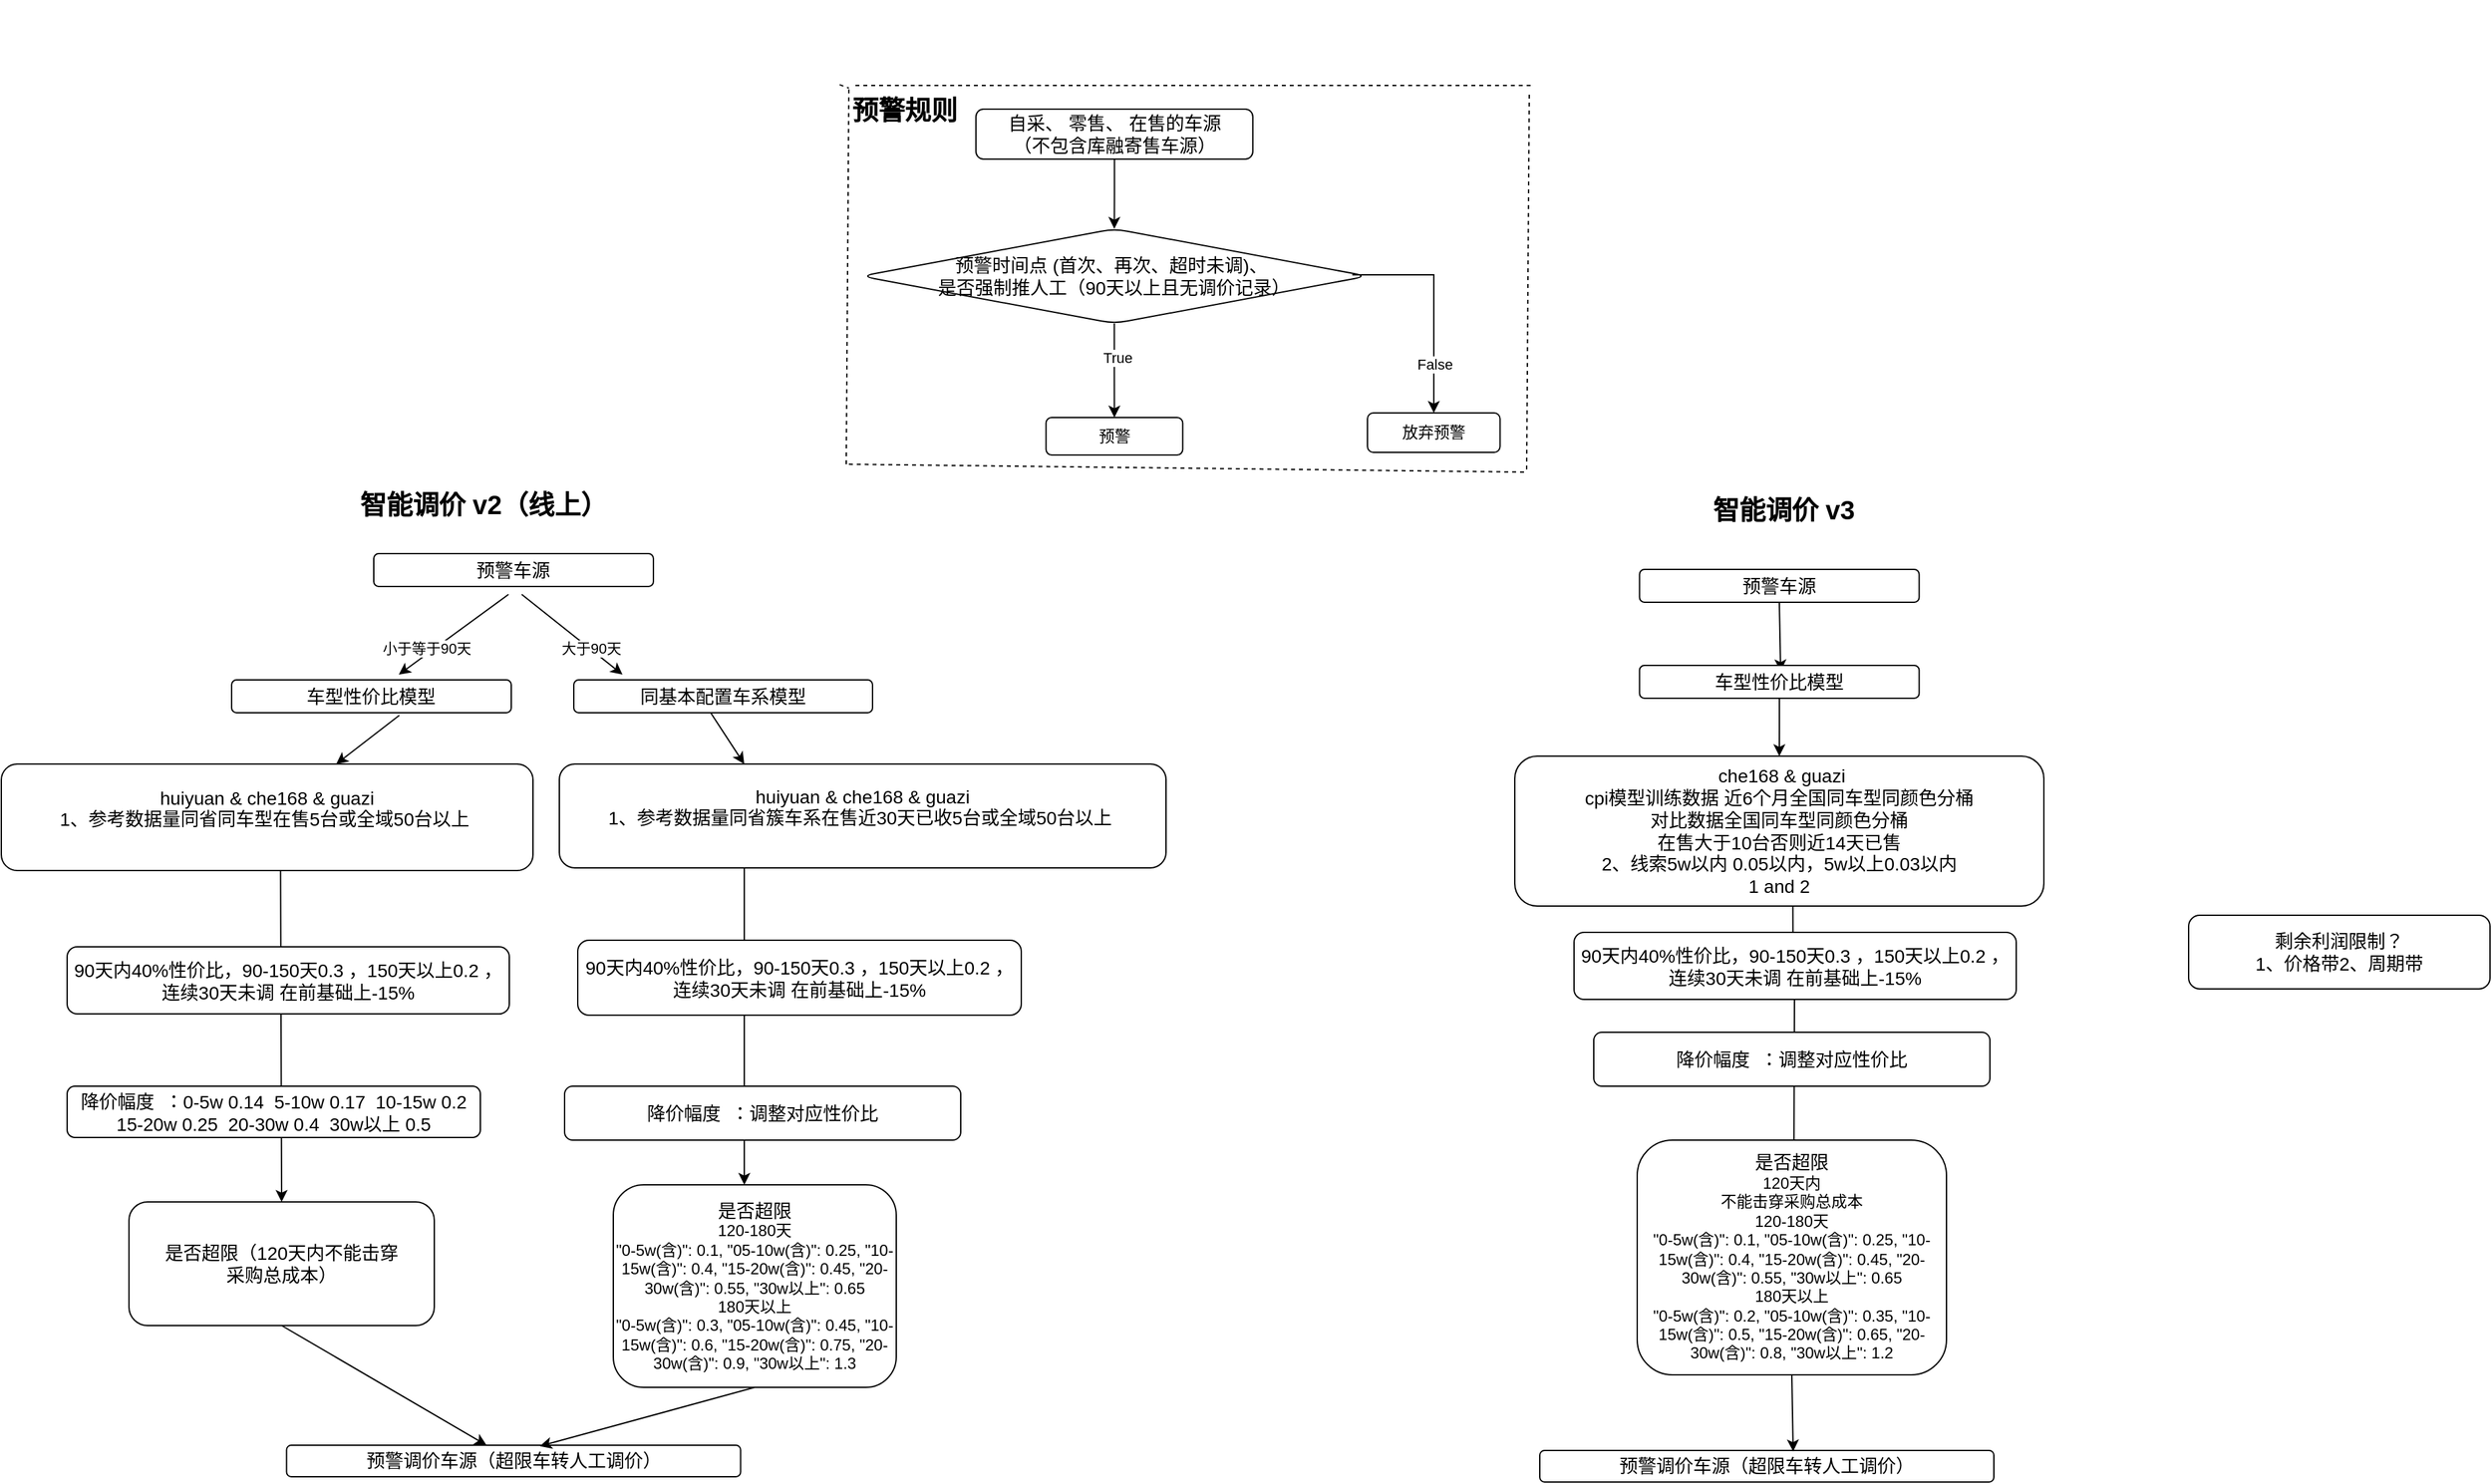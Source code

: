 <mxfile version="27.2.0">
  <diagram id="7jMcVTaSKbLTG11D5n-k" name="第 1 页">
    <mxGraphModel dx="1147" dy="3886" grid="0" gridSize="10" guides="1" tooltips="1" connect="1" arrows="1" fold="1" page="1" pageScale="1" pageWidth="4681" pageHeight="3300" math="0" shadow="0">
      <root>
        <mxCell id="0" />
        <mxCell id="1" parent="0" />
        <mxCell id="Wvx19moBlmHvsNVBward-10" value="" style="endArrow=classic;html=1;rounded=0;" parent="1" edge="1">
          <mxGeometry width="50" height="50" relative="1" as="geometry">
            <mxPoint x="3013.4" y="419.996" as="sourcePoint" />
            <mxPoint x="2930" y="481" as="targetPoint" />
          </mxGeometry>
        </mxCell>
        <mxCell id="Wvx19moBlmHvsNVBward-64" value="小于等于90天" style="edgeLabel;html=1;align=center;verticalAlign=middle;resizable=0;points=[];" parent="Wvx19moBlmHvsNVBward-10" vertex="1" connectable="0">
          <mxGeometry x="0.441" y="-5" relative="1" as="geometry">
            <mxPoint y="1" as="offset" />
          </mxGeometry>
        </mxCell>
        <mxCell id="Wvx19moBlmHvsNVBward-22" value="&lt;font style=&quot;font-size: 14px;&quot;&gt;预警车源&lt;/font&gt;" style="rounded=1;whiteSpace=wrap;html=1;" parent="1" vertex="1">
          <mxGeometry x="2911" y="389" width="212.48" height="25" as="geometry" />
        </mxCell>
        <mxCell id="Wvx19moBlmHvsNVBward-54" value="&lt;h1&gt;&lt;font color=&quot;#000000&quot;&gt;&lt;span style=&quot;font-size: 20px;&quot;&gt;智能调价 v2（线上）&lt;/span&gt;&lt;/font&gt;&lt;/h1&gt;" style="text;html=1;align=center;verticalAlign=middle;resizable=0;points=[];autosize=1;strokeColor=none;fillColor=none;fontColor=#FF0000;" parent="1" vertex="1">
          <mxGeometry x="2890.997" y="314" width="206" height="73" as="geometry" />
        </mxCell>
        <mxCell id="Wvx19moBlmHvsNVBward-65" value="" style="endArrow=classic;html=1;rounded=0;" parent="1" edge="1">
          <mxGeometry width="50" height="50" relative="1" as="geometry">
            <mxPoint x="3023.4" y="419.996" as="sourcePoint" />
            <mxPoint x="3100" y="481" as="targetPoint" />
          </mxGeometry>
        </mxCell>
        <mxCell id="Wvx19moBlmHvsNVBward-66" value="大于90天" style="edgeLabel;html=1;align=center;verticalAlign=middle;resizable=0;points=[];" parent="Wvx19moBlmHvsNVBward-65" vertex="1" connectable="0">
          <mxGeometry x="0.441" y="-5" relative="1" as="geometry">
            <mxPoint y="-7" as="offset" />
          </mxGeometry>
        </mxCell>
        <mxCell id="Wvx19moBlmHvsNVBward-67" value="&lt;font style=&quot;font-size: 14px;&quot;&gt;车型性价比模型&lt;/font&gt;" style="rounded=1;whiteSpace=wrap;html=1;" parent="1" vertex="1">
          <mxGeometry x="2803" y="485" width="212.48" height="25" as="geometry" />
        </mxCell>
        <mxCell id="Wvx19moBlmHvsNVBward-68" value="&lt;font style=&quot;font-size: 14px;&quot;&gt;同基本配置车系模型&lt;/font&gt;" style="rounded=1;whiteSpace=wrap;html=1;" parent="1" vertex="1">
          <mxGeometry x="3063" y="485" width="227" height="25" as="geometry" />
        </mxCell>
        <mxCell id="Wvx19moBlmHvsNVBward-69" value="" style="endArrow=classic;html=1;rounded=0;" parent="1" target="Wvx19moBlmHvsNVBward-73" edge="1">
          <mxGeometry width="50" height="50" relative="1" as="geometry">
            <mxPoint x="2930.4" y="511.996" as="sourcePoint" />
            <mxPoint x="2983" y="577" as="targetPoint" />
          </mxGeometry>
        </mxCell>
        <mxCell id="Wvx19moBlmHvsNVBward-71" value="" style="endArrow=classic;html=1;rounded=0;entryX=0.5;entryY=0;entryDx=0;entryDy=0;" parent="1" edge="1">
          <mxGeometry width="50" height="50" relative="1" as="geometry">
            <mxPoint x="3167.0" y="509.996" as="sourcePoint" />
            <mxPoint x="3192.5" y="549" as="targetPoint" />
          </mxGeometry>
        </mxCell>
        <mxCell id="Wvx19moBlmHvsNVBward-81" value="" style="edgeStyle=orthogonalEdgeStyle;rounded=0;orthogonalLoop=1;jettySize=auto;html=1;fontSize=18;" parent="1" target="Wvx19moBlmHvsNVBward-84" edge="1">
          <mxGeometry relative="1" as="geometry">
            <mxPoint x="3192.545" y="569" as="sourcePoint" />
            <mxPoint x="3210.5" y="916" as="targetPoint" />
            <Array as="points">
              <mxPoint x="3193" y="929" />
              <mxPoint x="3193" y="929" />
            </Array>
          </mxGeometry>
        </mxCell>
        <mxCell id="Wvx19moBlmHvsNVBward-80" value="" style="edgeStyle=orthogonalEdgeStyle;rounded=0;orthogonalLoop=1;jettySize=auto;html=1;fontSize=18;entryX=0.5;entryY=0;entryDx=0;entryDy=0;" parent="1" target="Wvx19moBlmHvsNVBward-82" edge="1">
          <mxGeometry relative="1" as="geometry">
            <mxPoint x="2840" y="574" as="sourcePoint" />
            <mxPoint x="2839" y="995" as="targetPoint" />
          </mxGeometry>
        </mxCell>
        <mxCell id="Wvx19moBlmHvsNVBward-73" value="&lt;font style=&quot;&quot;&gt;&lt;font style=&quot;font-size: 14px;&quot;&gt;huiyuan &amp;amp; che168 &amp;amp; guazi&lt;br&gt;1、参考数据量同省同车型在售5台或全域50台以上&amp;nbsp;&lt;br&gt;&lt;/font&gt;&lt;br&gt;&lt;/font&gt;" style="rounded=1;whiteSpace=wrap;html=1;" parent="1" vertex="1">
          <mxGeometry x="2628" y="549" width="404" height="81" as="geometry" />
        </mxCell>
        <mxCell id="Wvx19moBlmHvsNVBward-75" value="&lt;font style=&quot;font-size: 14px;&quot;&gt;90天内40%性价比，90-150天0.3 ，150天以上0.2 ， 连续30天未调 在前基础上-15%&lt;/font&gt;" style="rounded=1;whiteSpace=wrap;html=1;" parent="1" vertex="1">
          <mxGeometry x="2678" y="688" width="336" height="51" as="geometry" />
        </mxCell>
        <mxCell id="Wvx19moBlmHvsNVBward-82" value="&lt;font style=&quot;font-size: 14px;&quot;&gt;是否超限（120天内不能击穿&lt;br&gt;采购总成本）&lt;br&gt;&lt;/font&gt;" style="rounded=1;whiteSpace=wrap;html=1;" parent="1" vertex="1">
          <mxGeometry x="2725" y="882" width="232" height="94" as="geometry" />
        </mxCell>
        <mxCell id="Wvx19moBlmHvsNVBward-84" value="&lt;font style=&quot;font-size: 14px;&quot;&gt;是否超限&lt;br&gt;&lt;/font&gt;120-180天&lt;br&gt;&lt;font style=&quot;font-size: 12px;&quot;&gt;&quot;0-5w(含)&quot;: 0.1, &quot;05-10w(含)&quot;: 0.25, &quot;10-15w(含)&quot;: 0.4, &quot;15-20w(含)&quot;: 0.45, &quot;20-30w(含)&quot;: 0.55, &quot;30w以上&quot;: 0.65&lt;/font&gt;&lt;br&gt;180天以上&lt;br&gt;&quot;0-5w(含)&quot;: 0.3, &quot;05-10w(含)&quot;: 0.45, &quot;10-15w(含)&quot;: 0.6, &quot;15-20w(含)&quot;: 0.75, &quot;20-30w(含)&quot;: 0.9, &quot;30w以上&quot;: 1.3" style="rounded=1;whiteSpace=wrap;html=1;" parent="1" vertex="1">
          <mxGeometry x="3093" y="869" width="215" height="154" as="geometry" />
        </mxCell>
        <mxCell id="Wvx19moBlmHvsNVBward-86" value="&lt;font style=&quot;font-size: 14px;&quot;&gt;预警调价车源（超限车转人工调价）&lt;/font&gt;" style="rounded=1;whiteSpace=wrap;html=1;" parent="1" vertex="1">
          <mxGeometry x="2844.74" y="1067" width="345" height="24" as="geometry" />
        </mxCell>
        <mxCell id="Wvx19moBlmHvsNVBward-91" value="" style="endArrow=classic;html=1;rounded=0;exitX=0.5;exitY=1;exitDx=0;exitDy=0;" parent="1" source="Wvx19moBlmHvsNVBward-82" target="Wvx19moBlmHvsNVBward-86" edge="1">
          <mxGeometry width="50" height="50" relative="1" as="geometry">
            <mxPoint x="2893.31" y="1178.996" as="sourcePoint" />
            <mxPoint x="2991" y="1229" as="targetPoint" />
          </mxGeometry>
        </mxCell>
        <mxCell id="Wvx19moBlmHvsNVBward-92" value="" style="endArrow=classic;html=1;rounded=0;entryX=0.558;entryY=0.03;entryDx=0;entryDy=0;entryPerimeter=0;exitX=0.5;exitY=1;exitDx=0;exitDy=0;" parent="1" source="Wvx19moBlmHvsNVBward-84" target="Wvx19moBlmHvsNVBward-86" edge="1">
          <mxGeometry width="50" height="50" relative="1" as="geometry">
            <mxPoint x="3189.31" y="1141.996" as="sourcePoint" />
            <mxPoint x="3117.999" y="1179" as="targetPoint" />
          </mxGeometry>
        </mxCell>
        <mxCell id="Uozrh9gCZXrSgAL-C33O-24" value="" style="group" parent="1" vertex="1" connectable="0">
          <mxGeometry x="3220.997" y="-32" width="844.003" height="318" as="geometry" />
        </mxCell>
        <mxCell id="Uozrh9gCZXrSgAL-C33O-44" value="" style="group" parent="Uozrh9gCZXrSgAL-C33O-24" vertex="1" connectable="0">
          <mxGeometry x="48.003" y="65" width="520" height="294" as="geometry" />
        </mxCell>
        <mxCell id="Uozrh9gCZXrSgAL-C33O-2" value="&lt;font style=&quot;font-size: 14px;&quot;&gt;自采、 零售、 在售的车源&lt;br&gt;（不包含库融寄售车源）&lt;/font&gt;" style="rounded=1;whiteSpace=wrap;html=1;" parent="Uozrh9gCZXrSgAL-C33O-44" vertex="1">
          <mxGeometry x="99.56" y="18" width="210.37" height="38" as="geometry" />
        </mxCell>
        <mxCell id="Uozrh9gCZXrSgAL-C33O-7" value="&lt;font style=&quot;font-size: 14px;&quot;&gt;&amp;nbsp; &amp;nbsp;预警时间点 (首次、再次、超时未调)、&amp;nbsp; &amp;nbsp;&amp;nbsp;&lt;br&gt;是否强制推人工（90天以上且无调价记录）&lt;/font&gt;" style="rhombus;whiteSpace=wrap;html=1;rounded=1;" parent="Uozrh9gCZXrSgAL-C33O-44" vertex="1">
          <mxGeometry x="12.43" y="109" width="384.63" height="72" as="geometry" />
        </mxCell>
        <mxCell id="Uozrh9gCZXrSgAL-C33O-8" value="" style="edgeStyle=orthogonalEdgeStyle;rounded=0;orthogonalLoop=1;jettySize=auto;html=1;" parent="Uozrh9gCZXrSgAL-C33O-44" source="Uozrh9gCZXrSgAL-C33O-2" target="Uozrh9gCZXrSgAL-C33O-7" edge="1">
          <mxGeometry relative="1" as="geometry" />
        </mxCell>
        <mxCell id="Uozrh9gCZXrSgAL-C33O-9" value="预警" style="whiteSpace=wrap;html=1;rounded=1;" parent="Uozrh9gCZXrSgAL-C33O-44" vertex="1">
          <mxGeometry x="152.81" y="252.5" width="103.88" height="28.5" as="geometry" />
        </mxCell>
        <mxCell id="Uozrh9gCZXrSgAL-C33O-10" value="" style="edgeStyle=orthogonalEdgeStyle;rounded=0;orthogonalLoop=1;jettySize=auto;html=1;" parent="Uozrh9gCZXrSgAL-C33O-44" source="Uozrh9gCZXrSgAL-C33O-7" target="Uozrh9gCZXrSgAL-C33O-9" edge="1">
          <mxGeometry relative="1" as="geometry" />
        </mxCell>
        <mxCell id="Uozrh9gCZXrSgAL-C33O-14" value="True" style="edgeLabel;html=1;align=center;verticalAlign=middle;resizable=0;points=[];" parent="Uozrh9gCZXrSgAL-C33O-10" vertex="1" connectable="0">
          <mxGeometry x="-0.276" y="2" relative="1" as="geometry">
            <mxPoint as="offset" />
          </mxGeometry>
        </mxCell>
        <mxCell id="Uozrh9gCZXrSgAL-C33O-11" value="放弃预警" style="whiteSpace=wrap;html=1;rounded=1;" parent="Uozrh9gCZXrSgAL-C33O-44" vertex="1">
          <mxGeometry x="397.06" y="249" width="100.74" height="30" as="geometry" />
        </mxCell>
        <mxCell id="Uozrh9gCZXrSgAL-C33O-12" value="" style="edgeStyle=orthogonalEdgeStyle;rounded=0;orthogonalLoop=1;jettySize=auto;html=1;exitX=0.97;exitY=0.486;exitDx=0;exitDy=0;exitPerimeter=0;" parent="Uozrh9gCZXrSgAL-C33O-44" source="Uozrh9gCZXrSgAL-C33O-7" target="Uozrh9gCZXrSgAL-C33O-11" edge="1">
          <mxGeometry relative="1" as="geometry" />
        </mxCell>
        <mxCell id="Uozrh9gCZXrSgAL-C33O-13" value="False" style="edgeLabel;html=1;align=center;verticalAlign=middle;resizable=0;points=[];" parent="Uozrh9gCZXrSgAL-C33O-12" vertex="1" connectable="0">
          <mxGeometry x="0.058" y="1" relative="1" as="geometry">
            <mxPoint x="-1" y="41" as="offset" />
          </mxGeometry>
        </mxCell>
        <mxCell id="Uozrh9gCZXrSgAL-C33O-23" value="" style="group" parent="Uozrh9gCZXrSgAL-C33O-44" vertex="1" connectable="0">
          <mxGeometry width="520" height="294" as="geometry" />
        </mxCell>
        <mxCell id="Uozrh9gCZXrSgAL-C33O-19" value="" style="endArrow=none;dashed=1;html=1;rounded=0;" parent="Uozrh9gCZXrSgAL-C33O-23" source="Uozrh9gCZXrSgAL-C33O-1" edge="1">
          <mxGeometry width="50" height="50" relative="1" as="geometry">
            <mxPoint x="519" y="8" as="sourcePoint" />
            <mxPoint x="3" y="2" as="targetPoint" />
          </mxGeometry>
        </mxCell>
        <mxCell id="Uozrh9gCZXrSgAL-C33O-20" value="" style="endArrow=none;dashed=1;html=1;rounded=0;" parent="Uozrh9gCZXrSgAL-C33O-23" edge="1">
          <mxGeometry width="50" height="50" relative="1" as="geometry">
            <mxPoint x="1" y="288" as="sourcePoint" />
            <mxPoint x="3" as="targetPoint" />
          </mxGeometry>
        </mxCell>
        <mxCell id="Uozrh9gCZXrSgAL-C33O-21" value="" style="endArrow=none;dashed=1;html=1;rounded=0;" parent="Uozrh9gCZXrSgAL-C33O-23" edge="1">
          <mxGeometry width="50" height="50" relative="1" as="geometry">
            <mxPoint x="518" y="292" as="sourcePoint" />
            <mxPoint x="520" y="4" as="targetPoint" />
          </mxGeometry>
        </mxCell>
        <mxCell id="Uozrh9gCZXrSgAL-C33O-22" value="" style="endArrow=none;dashed=1;html=1;rounded=0;" parent="Uozrh9gCZXrSgAL-C33O-23" edge="1">
          <mxGeometry width="50" height="50" relative="1" as="geometry">
            <mxPoint x="516" y="294" as="sourcePoint" />
            <mxPoint y="288" as="targetPoint" />
          </mxGeometry>
        </mxCell>
        <mxCell id="Uozrh9gCZXrSgAL-C33O-1" value="&lt;h1&gt;&lt;font color=&quot;#000000&quot;&gt;&lt;span style=&quot;font-size: 20px;&quot;&gt;预警规则&lt;/span&gt;&lt;/font&gt;&lt;/h1&gt;" style="text;html=1;align=center;verticalAlign=middle;resizable=0;points=[];autosize=1;strokeColor=none;fillColor=none;fontColor=#FF0000;" parent="Uozrh9gCZXrSgAL-C33O-23" vertex="1">
          <mxGeometry x="-4.003" y="-19" width="98" height="73" as="geometry" />
        </mxCell>
        <mxCell id="Uozrh9gCZXrSgAL-C33O-43" value="" style="endArrow=none;dashed=1;html=1;rounded=0;exitX=0.051;exitY=0.288;exitDx=0;exitDy=0;exitPerimeter=0;" parent="Uozrh9gCZXrSgAL-C33O-23" edge="1">
          <mxGeometry width="50" height="50" relative="1" as="geometry">
            <mxPoint x="7.995" y="0.004" as="sourcePoint" />
            <mxPoint x="521" as="targetPoint" />
          </mxGeometry>
        </mxCell>
        <mxCell id="Uozrh9gCZXrSgAL-C33O-48" value="&lt;font style=&quot;font-size: 14px;&quot;&gt;降价幅度&amp;nbsp; ：0-5w 0.14&amp;nbsp; 5-10w 0.17&amp;nbsp; 10-15w 0.2&lt;br&gt;15-20w 0.25&amp;nbsp; 20-30w 0.4&amp;nbsp; 30w以上 0.5&lt;/font&gt;" style="rounded=1;whiteSpace=wrap;html=1;" parent="1" vertex="1">
          <mxGeometry x="2678" y="794" width="314" height="39" as="geometry" />
        </mxCell>
        <mxCell id="Uozrh9gCZXrSgAL-C33O-49" value="&lt;font style=&quot;font-size: 14px;&quot;&gt;90天内40%性价比，90-150天0.3 ，150天以上0.2 ， 连续30天未调 在前基础上-15%&lt;/font&gt;" style="rounded=1;whiteSpace=wrap;html=1;" parent="1" vertex="1">
          <mxGeometry x="3066" y="683" width="337" height="57" as="geometry" />
        </mxCell>
        <mxCell id="Uozrh9gCZXrSgAL-C33O-50" value="&lt;font style=&quot;&quot;&gt;&lt;font style=&quot;font-size: 14px;&quot;&gt;huiyuan &amp;amp; che168 &amp;amp; guazi&lt;br&gt;1、参考数据量同省簇车系在售近30天已收5台或全域50台以上&amp;nbsp;&lt;br&gt;&lt;/font&gt;&lt;br&gt;&lt;/font&gt;" style="rounded=1;whiteSpace=wrap;html=1;" parent="1" vertex="1">
          <mxGeometry x="3052" y="549" width="461" height="79" as="geometry" />
        </mxCell>
        <mxCell id="Uozrh9gCZXrSgAL-C33O-51" value="&lt;font style=&quot;font-size: 14px;&quot;&gt;降价幅度&amp;nbsp; ：调整对应性价比&lt;/font&gt;" style="rounded=1;whiteSpace=wrap;html=1;" parent="1" vertex="1">
          <mxGeometry x="3056" y="794" width="301" height="41" as="geometry" />
        </mxCell>
        <mxCell id="Uozrh9gCZXrSgAL-C33O-52" value="" style="endArrow=classic;html=1;rounded=0;exitX=0.5;exitY=1;exitDx=0;exitDy=0;" parent="1" source="Uozrh9gCZXrSgAL-C33O-54" edge="1">
          <mxGeometry width="50" height="50" relative="1" as="geometry">
            <mxPoint x="4063.4" y="417.496" as="sourcePoint" />
            <mxPoint x="3980" y="478.5" as="targetPoint" />
          </mxGeometry>
        </mxCell>
        <mxCell id="Uozrh9gCZXrSgAL-C33O-54" value="&lt;font style=&quot;font-size: 14px;&quot;&gt;预警车源&lt;/font&gt;" style="rounded=1;whiteSpace=wrap;html=1;" parent="1" vertex="1">
          <mxGeometry x="3872.76" y="401" width="212.48" height="25" as="geometry" />
        </mxCell>
        <mxCell id="Uozrh9gCZXrSgAL-C33O-55" value="&lt;h1&gt;&lt;font color=&quot;#000000&quot;&gt;&lt;span style=&quot;font-size: 20px;&quot;&gt;智能调价 v3&lt;/span&gt;&lt;/font&gt;&lt;/h1&gt;" style="text;html=1;align=center;verticalAlign=middle;resizable=0;points=[];autosize=1;strokeColor=none;fillColor=none;fontColor=#FF0000;" parent="1" vertex="1">
          <mxGeometry x="3918.757" y="318" width="126" height="73" as="geometry" />
        </mxCell>
        <mxCell id="Uozrh9gCZXrSgAL-C33O-76" value="" style="edgeStyle=orthogonalEdgeStyle;rounded=0;orthogonalLoop=1;jettySize=auto;html=1;" parent="1" source="Uozrh9gCZXrSgAL-C33O-58" target="Uozrh9gCZXrSgAL-C33O-64" edge="1">
          <mxGeometry relative="1" as="geometry" />
        </mxCell>
        <mxCell id="Uozrh9gCZXrSgAL-C33O-58" value="&lt;font style=&quot;font-size: 14px;&quot;&gt;车型性价比模型&lt;/font&gt;" style="rounded=1;whiteSpace=wrap;html=1;" parent="1" vertex="1">
          <mxGeometry x="3872.76" y="474" width="212.48" height="25" as="geometry" />
        </mxCell>
        <mxCell id="Uozrh9gCZXrSgAL-C33O-63" value="" style="edgeStyle=orthogonalEdgeStyle;rounded=0;orthogonalLoop=1;jettySize=auto;html=1;fontSize=18;entryX=0.5;entryY=0;entryDx=0;entryDy=0;" parent="1" edge="1">
          <mxGeometry relative="1" as="geometry">
            <mxPoint x="3989" y="568" as="sourcePoint" />
            <mxPoint x="3990" y="876" as="targetPoint" />
          </mxGeometry>
        </mxCell>
        <mxCell id="Uozrh9gCZXrSgAL-C33O-64" value="&lt;font style=&quot;&quot;&gt;&lt;font style=&quot;font-size: 14px;&quot;&gt;&amp;nbsp;che168 &amp;amp; guazi&lt;br&gt;cpi模型训练数据 近6个月全国同车型同颜色分桶&lt;br&gt;对比数据全国同车型同颜色分桶&lt;br&gt;在售大于10台否则近14天已售&lt;br&gt;2、线索5w以内 0.05以内，5w以上0.03以内&lt;br&gt;1 and 2&lt;/font&gt;&lt;br&gt;&lt;/font&gt;" style="rounded=1;whiteSpace=wrap;html=1;" parent="1" vertex="1">
          <mxGeometry x="3778" y="543" width="402" height="114" as="geometry" />
        </mxCell>
        <mxCell id="Uozrh9gCZXrSgAL-C33O-65" value="&lt;font style=&quot;font-size: 14px;&quot;&gt;90天内40%性价比，90-150天0.3 ，150天以上0.2 ， 连续30天未调 在前基础上-15%&lt;/font&gt;" style="rounded=1;whiteSpace=wrap;html=1;" parent="1" vertex="1">
          <mxGeometry x="3823" y="677" width="336" height="51" as="geometry" />
        </mxCell>
        <mxCell id="Uozrh9gCZXrSgAL-C33O-67" value="&lt;font style=&quot;&quot;&gt;&lt;span style=&quot;font-size: 14px;&quot;&gt;是否超限&lt;/span&gt;&lt;br&gt;&lt;font style=&quot;font-size: 12px;&quot;&gt;120天内&lt;br&gt;不能击穿采购总成本&lt;/font&gt;&lt;br&gt;&lt;/font&gt;120-180天&lt;br&gt;&lt;font style=&quot;font-size: 12px;&quot;&gt;&quot;0-5w(含)&quot;: 0.1, &quot;05-10w(含)&quot;: 0.25, &quot;10-15w(含)&quot;: 0.4, &quot;15-20w(含)&quot;: 0.45, &quot;20-30w(含)&quot;: 0.55, &quot;30w以上&quot;: 0.65&lt;/font&gt;&lt;br&gt;180天以上&lt;br&gt;&quot;0-5w(含)&quot;: 0.2, &quot;05-10w(含)&quot;: 0.35, &quot;10-15w(含)&quot;: 0.5, &quot;15-20w(含)&quot;: 0.65, &quot;20-30w(含)&quot;: 0.8, &quot;30w以上&quot;: 1.2" style="rounded=1;whiteSpace=wrap;html=1;" parent="1" vertex="1">
          <mxGeometry x="3871" y="835" width="235" height="178.5" as="geometry" />
        </mxCell>
        <mxCell id="Uozrh9gCZXrSgAL-C33O-68" value="&lt;font style=&quot;font-size: 14px;&quot;&gt;预警调价车源（超限车转人工调价）&lt;/font&gt;" style="rounded=1;whiteSpace=wrap;html=1;" parent="1" vertex="1">
          <mxGeometry x="3797" y="1071" width="345" height="24" as="geometry" />
        </mxCell>
        <mxCell id="Uozrh9gCZXrSgAL-C33O-70" value="" style="endArrow=classic;html=1;rounded=0;entryX=0.558;entryY=0.03;entryDx=0;entryDy=0;entryPerimeter=0;exitX=0.5;exitY=1;exitDx=0;exitDy=0;" parent="1" source="Uozrh9gCZXrSgAL-C33O-67" target="Uozrh9gCZXrSgAL-C33O-68" edge="1">
          <mxGeometry width="50" height="50" relative="1" as="geometry">
            <mxPoint x="4338.31" y="1135.996" as="sourcePoint" />
            <mxPoint x="4266.999" y="1173" as="targetPoint" />
          </mxGeometry>
        </mxCell>
        <mxCell id="Uozrh9gCZXrSgAL-C33O-74" value="&lt;font style=&quot;font-size: 14px;&quot;&gt;降价幅度&amp;nbsp; ：调整对应性价比&lt;/font&gt;" style="rounded=1;whiteSpace=wrap;html=1;" parent="1" vertex="1">
          <mxGeometry x="3838" y="753" width="301" height="41" as="geometry" />
        </mxCell>
        <mxCell id="Uozrh9gCZXrSgAL-C33O-77" value="&lt;span style=&quot;font-size: 14px;&quot;&gt;剩余利润限制？&lt;br&gt;1、价格带2、周期带&lt;br&gt;&lt;/span&gt;" style="rounded=1;whiteSpace=wrap;html=1;" parent="1" vertex="1">
          <mxGeometry x="4290" y="664" width="229" height="56" as="geometry" />
        </mxCell>
      </root>
    </mxGraphModel>
  </diagram>
</mxfile>
